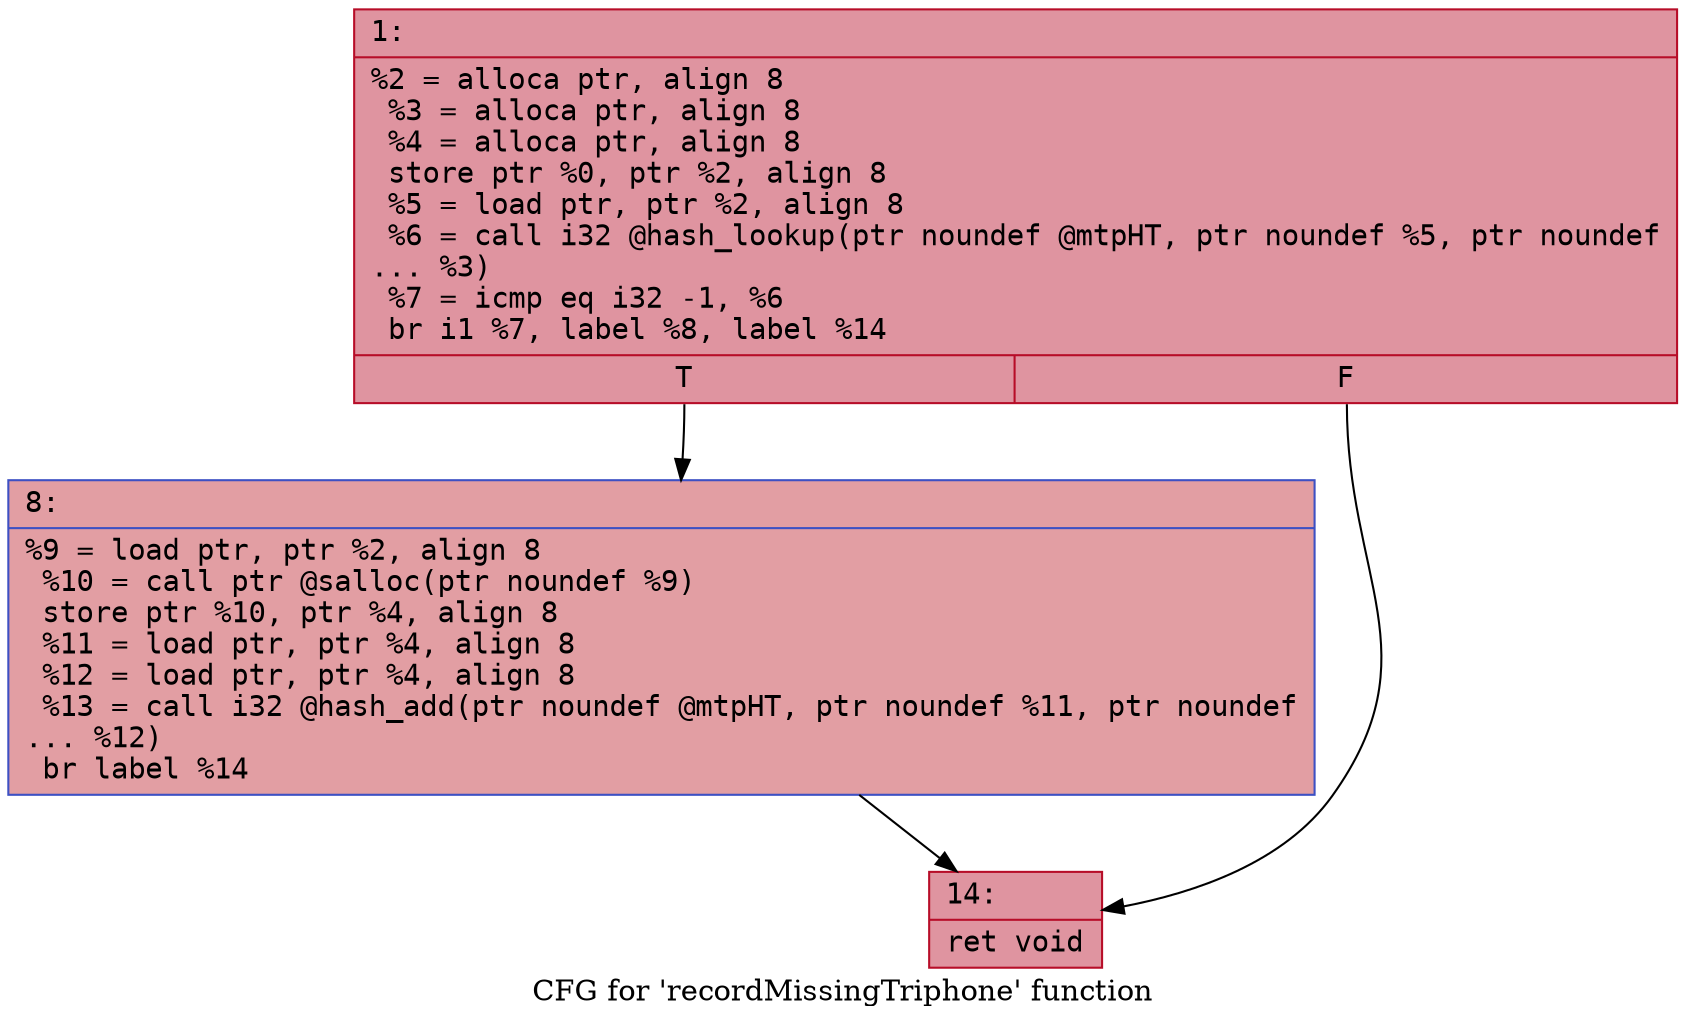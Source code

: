 digraph "CFG for 'recordMissingTriphone' function" {
	label="CFG for 'recordMissingTriphone' function";

	Node0x6000024507d0 [shape=record,color="#b70d28ff", style=filled, fillcolor="#b70d2870" fontname="Courier",label="{1:\l|  %2 = alloca ptr, align 8\l  %3 = alloca ptr, align 8\l  %4 = alloca ptr, align 8\l  store ptr %0, ptr %2, align 8\l  %5 = load ptr, ptr %2, align 8\l  %6 = call i32 @hash_lookup(ptr noundef @mtpHT, ptr noundef %5, ptr noundef\l... %3)\l  %7 = icmp eq i32 -1, %6\l  br i1 %7, label %8, label %14\l|{<s0>T|<s1>F}}"];
	Node0x6000024507d0:s0 -> Node0x600002450820[tooltip="1 -> 8\nProbability 50.00%" ];
	Node0x6000024507d0:s1 -> Node0x600002450870[tooltip="1 -> 14\nProbability 50.00%" ];
	Node0x600002450820 [shape=record,color="#3d50c3ff", style=filled, fillcolor="#be242e70" fontname="Courier",label="{8:\l|  %9 = load ptr, ptr %2, align 8\l  %10 = call ptr @salloc(ptr noundef %9)\l  store ptr %10, ptr %4, align 8\l  %11 = load ptr, ptr %4, align 8\l  %12 = load ptr, ptr %4, align 8\l  %13 = call i32 @hash_add(ptr noundef @mtpHT, ptr noundef %11, ptr noundef\l... %12)\l  br label %14\l}"];
	Node0x600002450820 -> Node0x600002450870[tooltip="8 -> 14\nProbability 100.00%" ];
	Node0x600002450870 [shape=record,color="#b70d28ff", style=filled, fillcolor="#b70d2870" fontname="Courier",label="{14:\l|  ret void\l}"];
}
